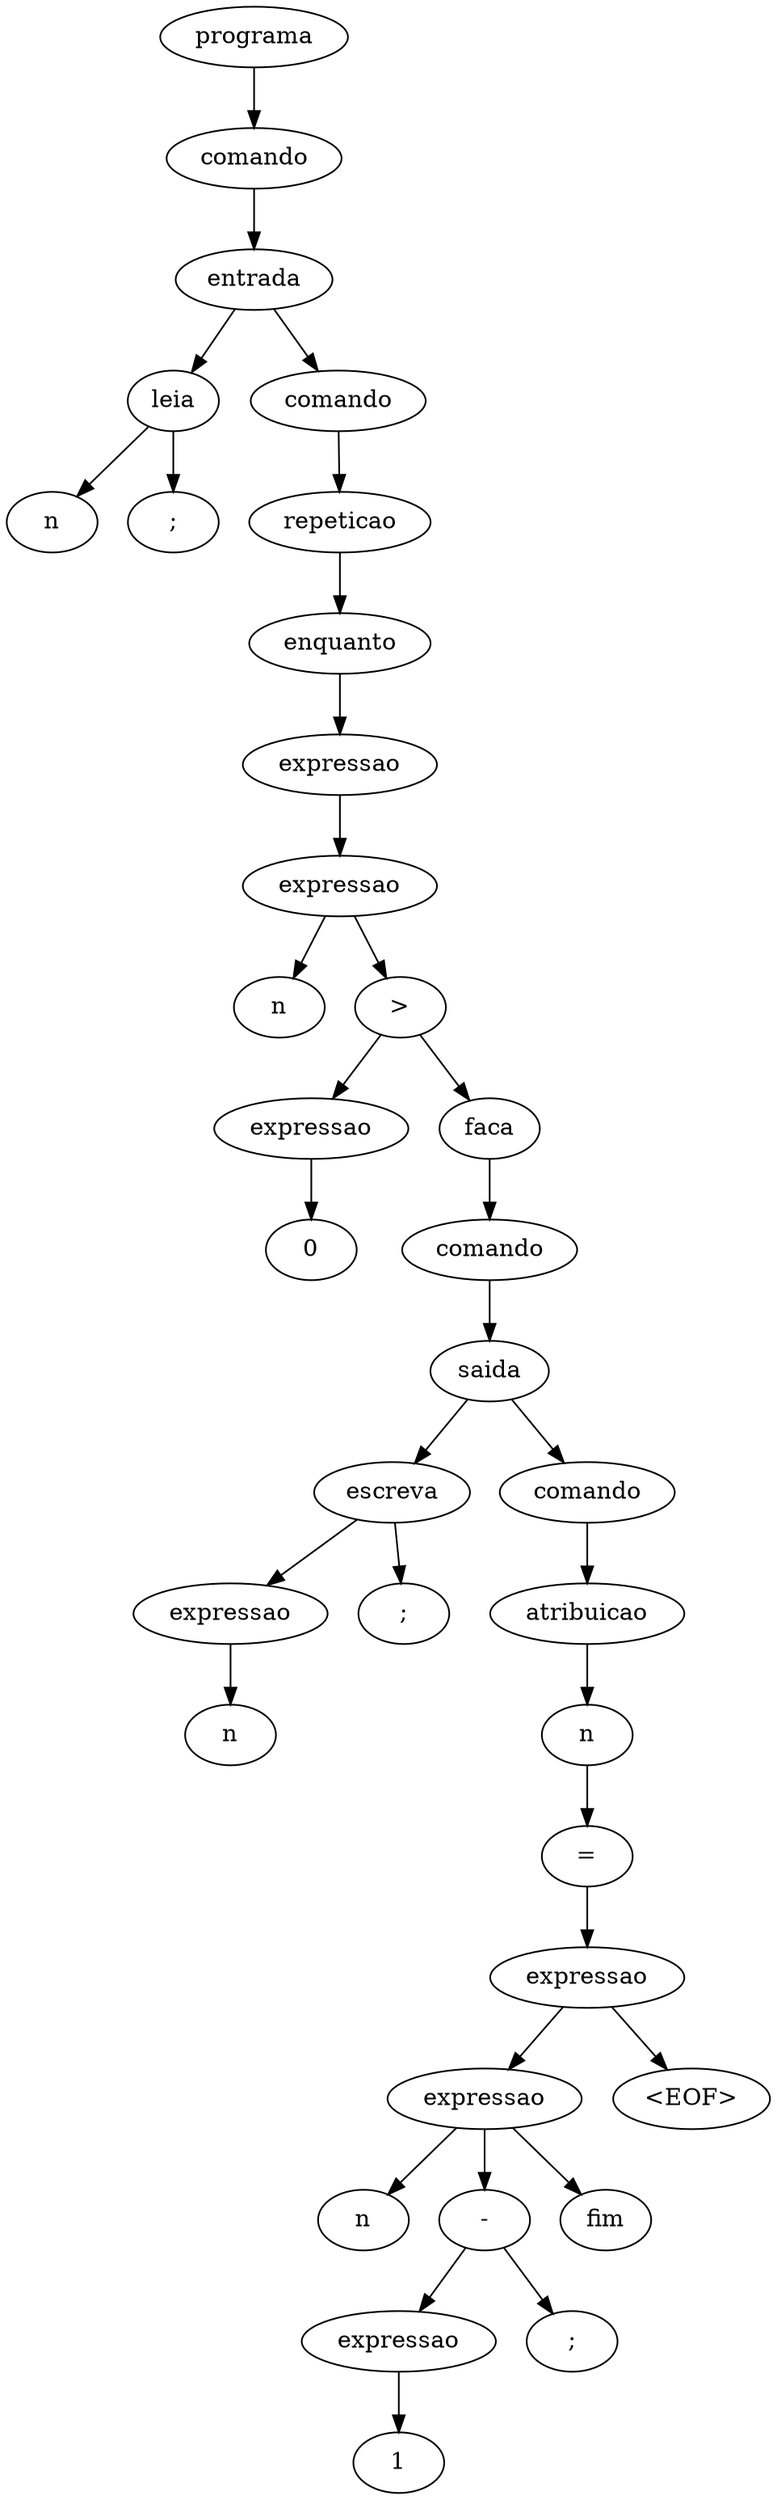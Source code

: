 digraph G {
n0 [label="programa"];
n1 [label="comando"];
n0 -> n1;
n2 [label="entrada"];
n1 -> n2;
n3 [label="leia"];
n2 -> n3;
n4 [label="n"];
n3 -> n4;
n5 [label=";"];
n3 -> n5;
n6 [label="comando"];
n2 -> n6;
n7 [label="repeticao"];
n6 -> n7;
n8 [label="enquanto"];
n7 -> n8;
n9 [label="expressao"];
n8 -> n9;
n10 [label="expressao"];
n9 -> n10;
n11 [label="n"];
n10 -> n11;
n12 [label=">"];
n10 -> n12;
n13 [label="expressao"];
n12 -> n13;
n14 [label="0"];
n13 -> n14;
n15 [label="faca"];
n12 -> n15;
n16 [label="comando"];
n15 -> n16;
n17 [label="saida"];
n16 -> n17;
n18 [label="escreva"];
n17 -> n18;
n19 [label="expressao"];
n18 -> n19;
n20 [label="n"];
n19 -> n20;
n21 [label=";"];
n18 -> n21;
n22 [label="comando"];
n17 -> n22;
n23 [label="atribuicao"];
n22 -> n23;
n24 [label="n"];
n23 -> n24;
n25 [label="="];
n24 -> n25;
n26 [label="expressao"];
n25 -> n26;
n27 [label="expressao"];
n26 -> n27;
n28 [label="n"];
n27 -> n28;
n29 [label="-"];
n27 -> n29;
n30 [label="expressao"];
n29 -> n30;
n31 [label="1"];
n30 -> n31;
n32 [label=";"];
n29 -> n32;
n33 [label="fim"];
n27 -> n33;
n34 [label="<EOF>"];
n26 -> n34;
}